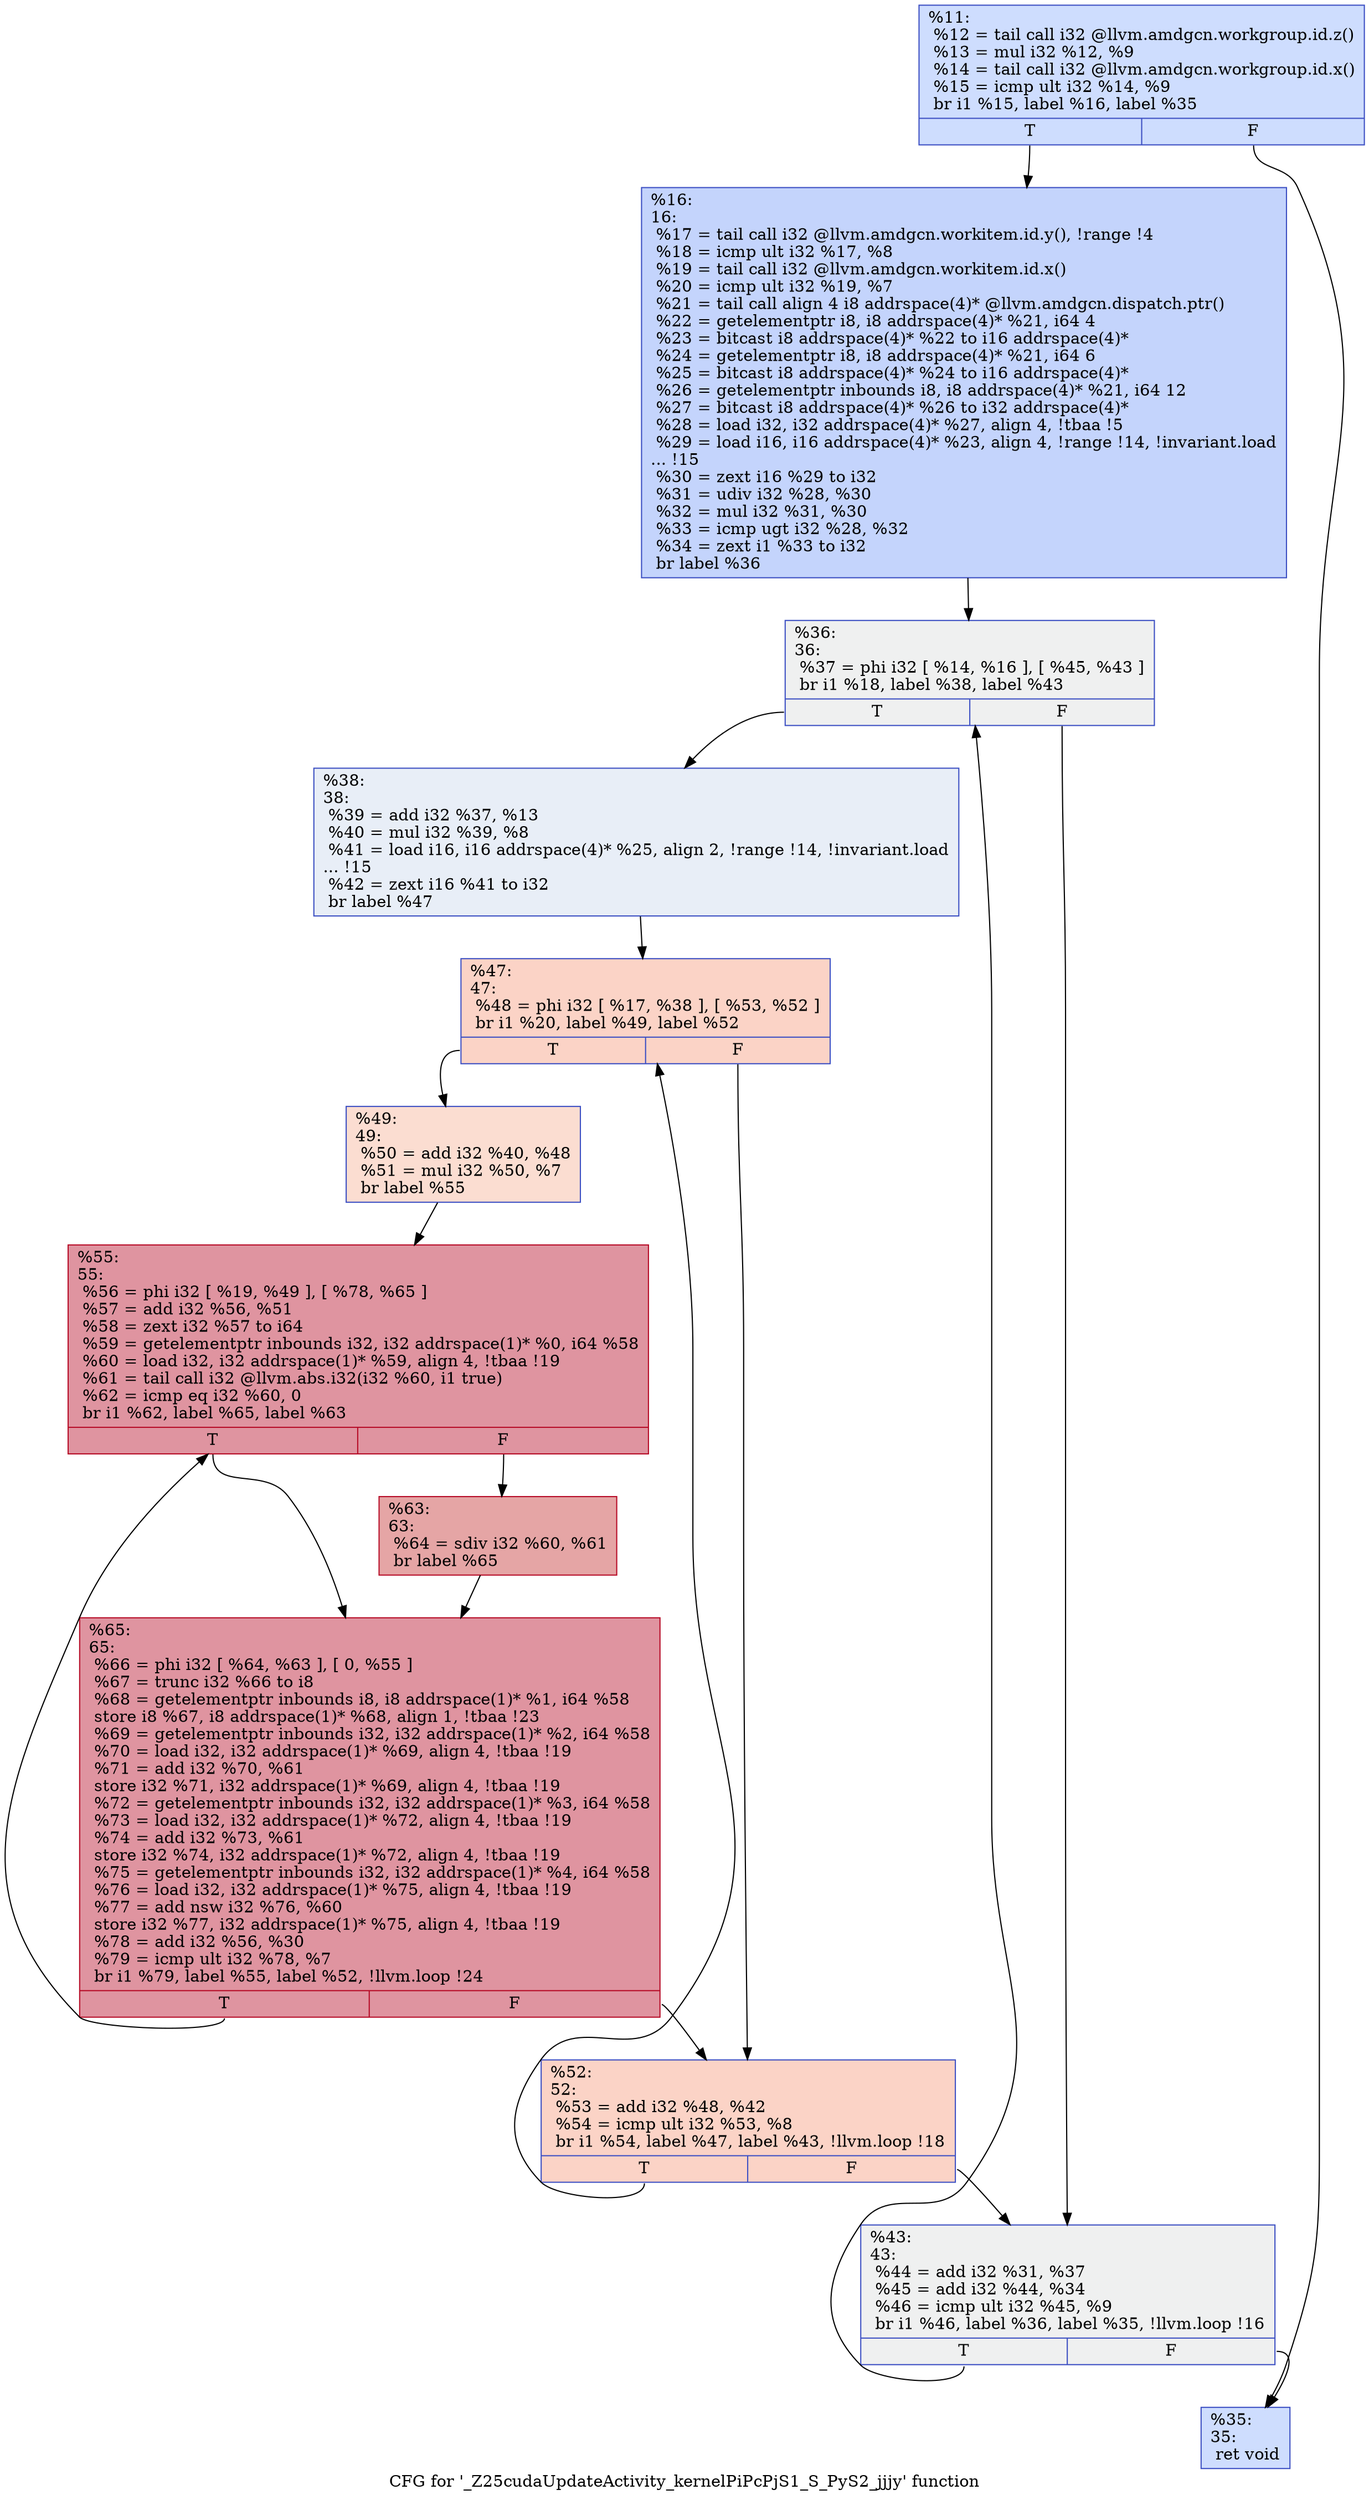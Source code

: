 digraph "CFG for '_Z25cudaUpdateActivity_kernelPiPcPjS1_S_PyS2_jjjy' function" {
	label="CFG for '_Z25cudaUpdateActivity_kernelPiPcPjS1_S_PyS2_jjjy' function";

	Node0x5935640 [shape=record,color="#3d50c3ff", style=filled, fillcolor="#8fb1fe70",label="{%11:\l  %12 = tail call i32 @llvm.amdgcn.workgroup.id.z()\l  %13 = mul i32 %12, %9\l  %14 = tail call i32 @llvm.amdgcn.workgroup.id.x()\l  %15 = icmp ult i32 %14, %9\l  br i1 %15, label %16, label %35\l|{<s0>T|<s1>F}}"];
	Node0x5935640:s0 -> Node0x59367e0;
	Node0x5935640:s1 -> Node0x5936870;
	Node0x59367e0 [shape=record,color="#3d50c3ff", style=filled, fillcolor="#7a9df870",label="{%16:\l16:                                               \l  %17 = tail call i32 @llvm.amdgcn.workitem.id.y(), !range !4\l  %18 = icmp ult i32 %17, %8\l  %19 = tail call i32 @llvm.amdgcn.workitem.id.x()\l  %20 = icmp ult i32 %19, %7\l  %21 = tail call align 4 i8 addrspace(4)* @llvm.amdgcn.dispatch.ptr()\l  %22 = getelementptr i8, i8 addrspace(4)* %21, i64 4\l  %23 = bitcast i8 addrspace(4)* %22 to i16 addrspace(4)*\l  %24 = getelementptr i8, i8 addrspace(4)* %21, i64 6\l  %25 = bitcast i8 addrspace(4)* %24 to i16 addrspace(4)*\l  %26 = getelementptr inbounds i8, i8 addrspace(4)* %21, i64 12\l  %27 = bitcast i8 addrspace(4)* %26 to i32 addrspace(4)*\l  %28 = load i32, i32 addrspace(4)* %27, align 4, !tbaa !5\l  %29 = load i16, i16 addrspace(4)* %23, align 4, !range !14, !invariant.load\l... !15\l  %30 = zext i16 %29 to i32\l  %31 = udiv i32 %28, %30\l  %32 = mul i32 %31, %30\l  %33 = icmp ugt i32 %28, %32\l  %34 = zext i1 %33 to i32\l  br label %36\l}"];
	Node0x59367e0 -> Node0x5938f80;
	Node0x5936870 [shape=record,color="#3d50c3ff", style=filled, fillcolor="#8fb1fe70",label="{%35:\l35:                                               \l  ret void\l}"];
	Node0x5938f80 [shape=record,color="#3d50c3ff", style=filled, fillcolor="#dbdcde70",label="{%36:\l36:                                               \l  %37 = phi i32 [ %14, %16 ], [ %45, %43 ]\l  br i1 %18, label %38, label %43\l|{<s0>T|<s1>F}}"];
	Node0x5938f80:s0 -> Node0x59391d0;
	Node0x5938f80:s1 -> Node0x59390d0;
	Node0x59391d0 [shape=record,color="#3d50c3ff", style=filled, fillcolor="#cbd8ee70",label="{%38:\l38:                                               \l  %39 = add i32 %37, %13\l  %40 = mul i32 %39, %8\l  %41 = load i16, i16 addrspace(4)* %25, align 2, !range !14, !invariant.load\l... !15\l  %42 = zext i16 %41 to i32\l  br label %47\l}"];
	Node0x59391d0 -> Node0x593a130;
	Node0x59390d0 [shape=record,color="#3d50c3ff", style=filled, fillcolor="#dbdcde70",label="{%43:\l43:                                               \l  %44 = add i32 %31, %37\l  %45 = add i32 %44, %34\l  %46 = icmp ult i32 %45, %9\l  br i1 %46, label %36, label %35, !llvm.loop !16\l|{<s0>T|<s1>F}}"];
	Node0x59390d0:s0 -> Node0x5938f80;
	Node0x59390d0:s1 -> Node0x5936870;
	Node0x593a130 [shape=record,color="#3d50c3ff", style=filled, fillcolor="#f59c7d70",label="{%47:\l47:                                               \l  %48 = phi i32 [ %17, %38 ], [ %53, %52 ]\l  br i1 %20, label %49, label %52\l|{<s0>T|<s1>F}}"];
	Node0x593a130:s0 -> Node0x593a690;
	Node0x593a130:s1 -> Node0x593a550;
	Node0x593a690 [shape=record,color="#3d50c3ff", style=filled, fillcolor="#f7b39670",label="{%49:\l49:                                               \l  %50 = add i32 %40, %48\l  %51 = mul i32 %50, %7\l  br label %55\l}"];
	Node0x593a690 -> Node0x593a8f0;
	Node0x593a550 [shape=record,color="#3d50c3ff", style=filled, fillcolor="#f59c7d70",label="{%52:\l52:                                               \l  %53 = add i32 %48, %42\l  %54 = icmp ult i32 %53, %8\l  br i1 %54, label %47, label %43, !llvm.loop !18\l|{<s0>T|<s1>F}}"];
	Node0x593a550:s0 -> Node0x593a130;
	Node0x593a550:s1 -> Node0x59390d0;
	Node0x593a8f0 [shape=record,color="#b70d28ff", style=filled, fillcolor="#b70d2870",label="{%55:\l55:                                               \l  %56 = phi i32 [ %19, %49 ], [ %78, %65 ]\l  %57 = add i32 %56, %51\l  %58 = zext i32 %57 to i64\l  %59 = getelementptr inbounds i32, i32 addrspace(1)* %0, i64 %58\l  %60 = load i32, i32 addrspace(1)* %59, align 4, !tbaa !19\l  %61 = tail call i32 @llvm.abs.i32(i32 %60, i1 true)\l  %62 = icmp eq i32 %60, 0\l  br i1 %62, label %65, label %63\l|{<s0>T|<s1>F}}"];
	Node0x593a8f0:s0 -> Node0x593ac40;
	Node0x593a8f0:s1 -> Node0x593b3a0;
	Node0x593b3a0 [shape=record,color="#b70d28ff", style=filled, fillcolor="#c5333470",label="{%63:\l63:                                               \l  %64 = sdiv i32 %60, %61\l  br label %65\l}"];
	Node0x593b3a0 -> Node0x593ac40;
	Node0x593ac40 [shape=record,color="#b70d28ff", style=filled, fillcolor="#b70d2870",label="{%65:\l65:                                               \l  %66 = phi i32 [ %64, %63 ], [ 0, %55 ]\l  %67 = trunc i32 %66 to i8\l  %68 = getelementptr inbounds i8, i8 addrspace(1)* %1, i64 %58\l  store i8 %67, i8 addrspace(1)* %68, align 1, !tbaa !23\l  %69 = getelementptr inbounds i32, i32 addrspace(1)* %2, i64 %58\l  %70 = load i32, i32 addrspace(1)* %69, align 4, !tbaa !19\l  %71 = add i32 %70, %61\l  store i32 %71, i32 addrspace(1)* %69, align 4, !tbaa !19\l  %72 = getelementptr inbounds i32, i32 addrspace(1)* %3, i64 %58\l  %73 = load i32, i32 addrspace(1)* %72, align 4, !tbaa !19\l  %74 = add i32 %73, %61\l  store i32 %74, i32 addrspace(1)* %72, align 4, !tbaa !19\l  %75 = getelementptr inbounds i32, i32 addrspace(1)* %4, i64 %58\l  %76 = load i32, i32 addrspace(1)* %75, align 4, !tbaa !19\l  %77 = add nsw i32 %76, %60\l  store i32 %77, i32 addrspace(1)* %75, align 4, !tbaa !19\l  %78 = add i32 %56, %30\l  %79 = icmp ult i32 %78, %7\l  br i1 %79, label %55, label %52, !llvm.loop !24\l|{<s0>T|<s1>F}}"];
	Node0x593ac40:s0 -> Node0x593a8f0;
	Node0x593ac40:s1 -> Node0x593a550;
}
